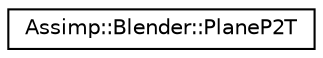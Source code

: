 digraph "Graphical Class Hierarchy"
{
  edge [fontname="Helvetica",fontsize="10",labelfontname="Helvetica",labelfontsize="10"];
  node [fontname="Helvetica",fontsize="10",shape=record];
  rankdir="LR";
  Node1 [label="Assimp::Blender::PlaneP2T",height=0.2,width=0.4,color="black", fillcolor="white", style="filled",URL="$struct_assimp_1_1_blender_1_1_plane_p2_t.html"];
}
